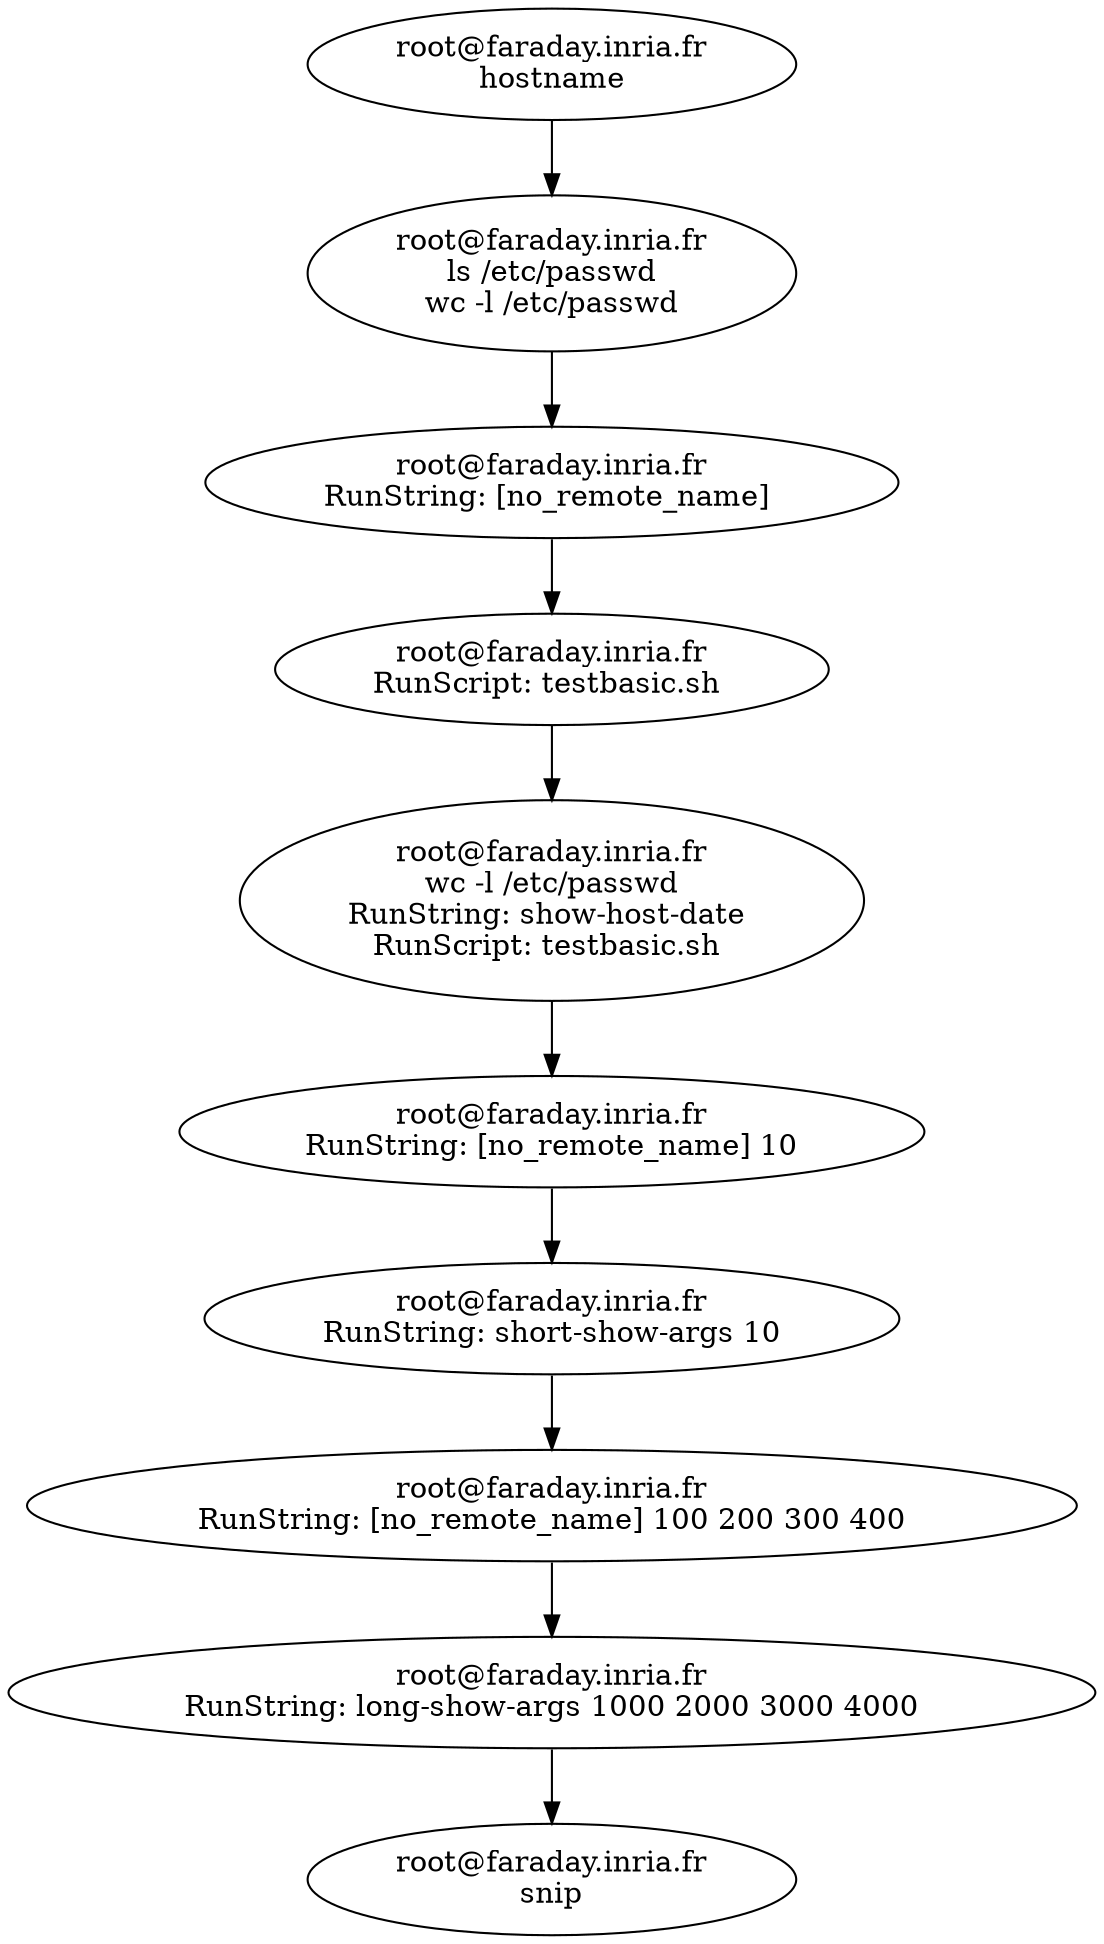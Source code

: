 digraph G {
1 [label="root@faraday.inria.fr
hostname"]
2 [label="root@faraday.inria.fr
ls /etc/passwd
wc -l /etc/passwd"]
1 -> 2;
3 [label="root@faraday.inria.fr
RunString: [no_remote_name] "]
2 -> 3;
4 [label="root@faraday.inria.fr
RunScript: testbasic.sh "]
3 -> 4;
5 [label="root@faraday.inria.fr
wc -l /etc/passwd
RunString: show-host-date 
RunScript: testbasic.sh "]
4 -> 5;
6 [label="root@faraday.inria.fr
RunString: [no_remote_name] 10"]
5 -> 6;
7 [label="root@faraday.inria.fr
RunString: short-show-args 10"]
6 -> 7;
8 [label="root@faraday.inria.fr
RunString: [no_remote_name] 100 200 300 400"]
7 -> 8;
9 [label="root@faraday.inria.fr
RunString: long-show-args 1000 2000 3000 4000"]
8 -> 9;
10 [label="root@faraday.inria.fr
snip"]
9 -> 10;
}
